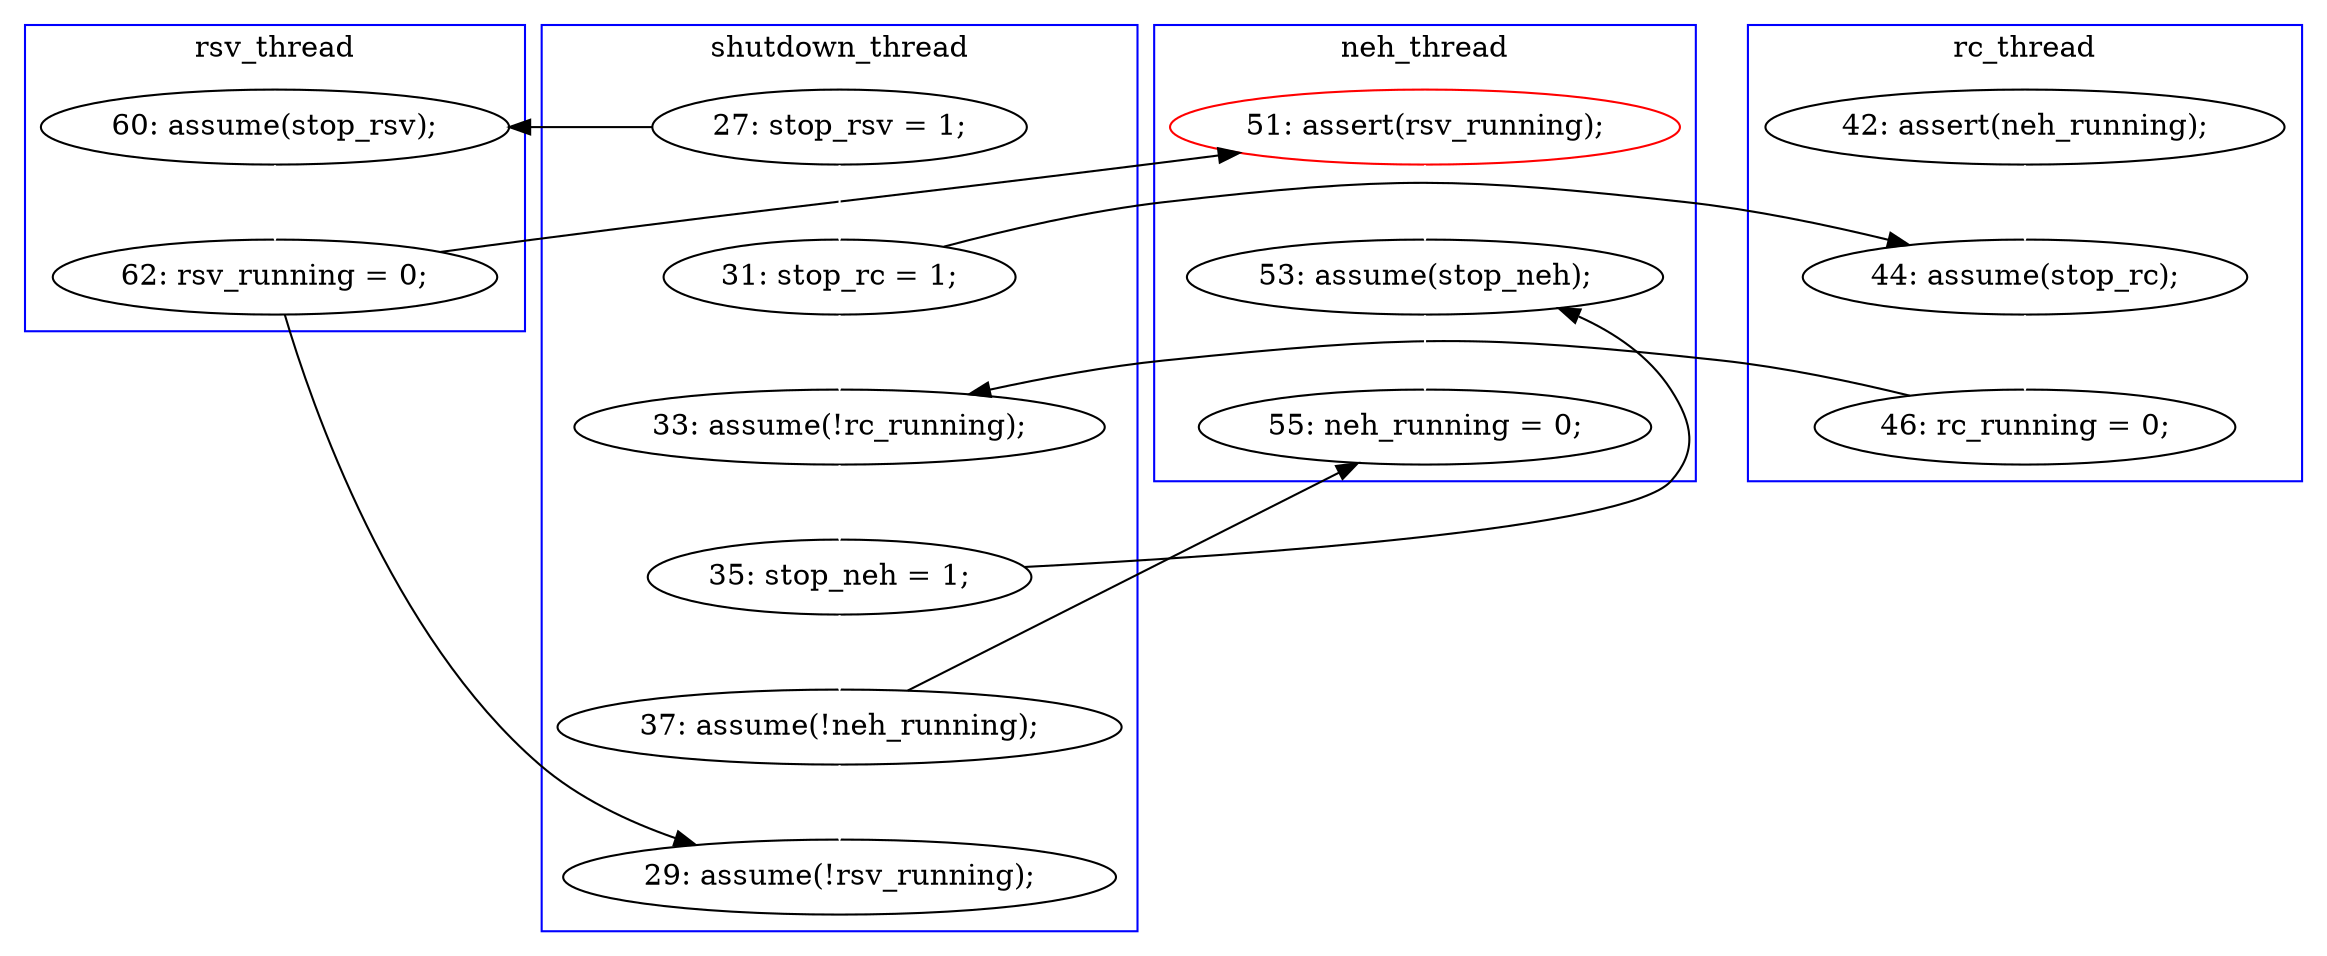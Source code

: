 digraph Counterexample {
	24 -> 27 [color = white, style = solid]
	20 -> 21 [color = black, style = solid, constraint = false]
	25 -> 32 [color = white, style = solid]
	22 -> 23 [color = white, style = solid]
	27 -> 33 [color = black, style = solid, constraint = false]
	21 -> 24 [color = white, style = solid]
	11 -> 18 [color = white, style = solid]
	15 -> 16 [color = white, style = solid]
	32 -> 33 [color = white, style = solid]
	23 -> 25 [color = black, style = solid, constraint = false]
	16 -> 21 [color = white, style = solid]
	18 -> 20 [color = white, style = solid]
	15 -> 22 [color = black, style = solid, constraint = false]
	23 -> 28 [color = black, style = solid, constraint = false]
	24 -> 32 [color = black, style = solid, constraint = false]
	16 -> 18 [color = black, style = solid, constraint = false]
	27 -> 28 [color = white, style = solid]
	subgraph cluster4 {
		label = rsv_thread
		color = blue
		23  [label = "62: rsv_running = 0;"]
		22  [label = "60: assume(stop_rsv);"]
	}
	subgraph cluster3 {
		label = neh_thread
		color = blue
		25  [label = "51: assert(rsv_running);", color = red]
		33  [label = "55: neh_running = 0;"]
		32  [label = "53: assume(stop_neh);"]
	}
	subgraph cluster2 {
		label = rc_thread
		color = blue
		11  [label = "42: assert(neh_running);"]
		18  [label = "44: assume(stop_rc);"]
		20  [label = "46: rc_running = 0;"]
	}
	subgraph cluster1 {
		label = shutdown_thread
		color = blue
		27  [label = "37: assume(!neh_running);"]
		28  [label = "29: assume(!rsv_running);"]
		21  [label = "33: assume(!rc_running);"]
		24  [label = "35: stop_neh = 1;"]
		15  [label = "27: stop_rsv = 1;"]
		16  [label = "31: stop_rc = 1;"]
	}
}